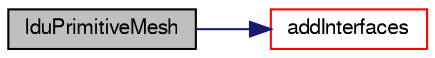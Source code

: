 digraph "lduPrimitiveMesh"
{
  bgcolor="transparent";
  edge [fontname="FreeSans",fontsize="10",labelfontname="FreeSans",labelfontsize="10"];
  node [fontname="FreeSans",fontsize="10",shape=record];
  rankdir="LR";
  Node0 [label="lduPrimitiveMesh",height=0.2,width=0.4,color="black", fillcolor="grey75", style="filled", fontcolor="black"];
  Node0 -> Node1 [color="midnightblue",fontsize="10",style="solid",fontname="FreeSans"];
  Node1 [label="addInterfaces",height=0.2,width=0.4,color="red",URL="$a27134.html#a31e37bb9682e51e10ba7de465468d172",tooltip="Add interfaces to a mesh constructed without. "];
}
